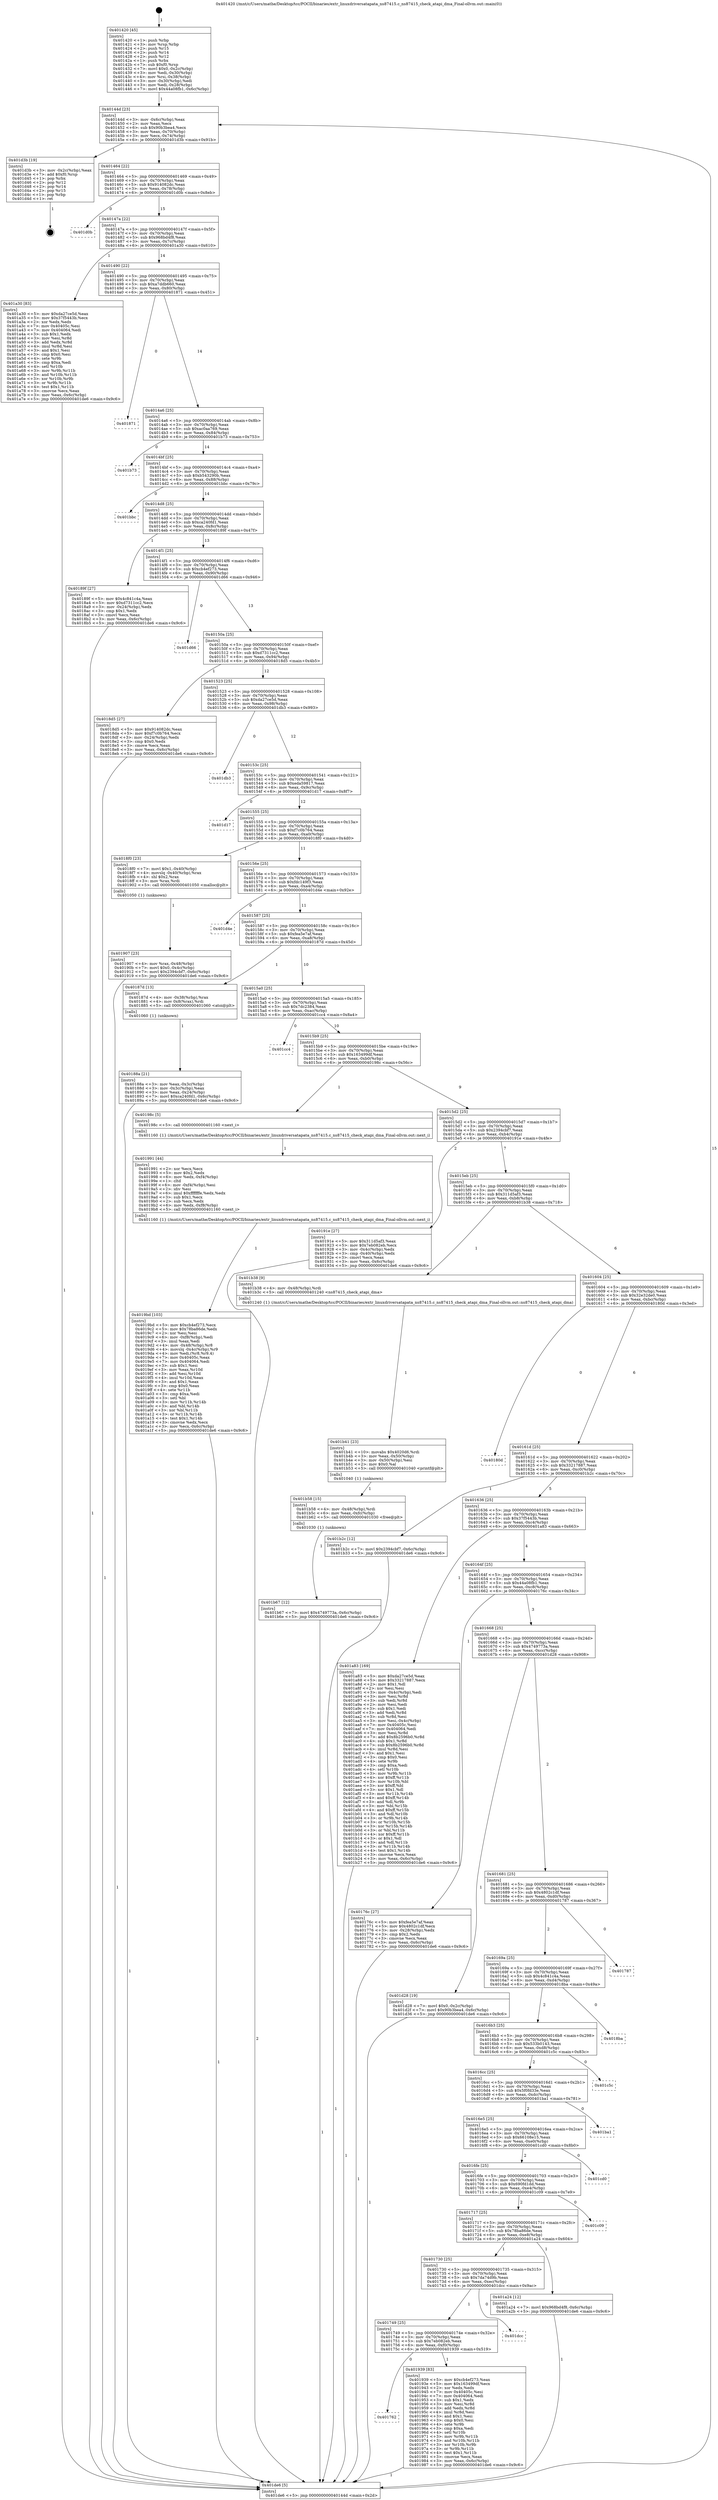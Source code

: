 digraph "0x401420" {
  label = "0x401420 (/mnt/c/Users/mathe/Desktop/tcc/POCII/binaries/extr_linuxdriversatapata_ns87415.c_ns87415_check_atapi_dma_Final-ollvm.out::main(0))"
  labelloc = "t"
  node[shape=record]

  Entry [label="",width=0.3,height=0.3,shape=circle,fillcolor=black,style=filled]
  "0x40144d" [label="{
     0x40144d [23]\l
     | [instrs]\l
     &nbsp;&nbsp;0x40144d \<+3\>: mov -0x6c(%rbp),%eax\l
     &nbsp;&nbsp;0x401450 \<+2\>: mov %eax,%ecx\l
     &nbsp;&nbsp;0x401452 \<+6\>: sub $0x90b3bea4,%ecx\l
     &nbsp;&nbsp;0x401458 \<+3\>: mov %eax,-0x70(%rbp)\l
     &nbsp;&nbsp;0x40145b \<+3\>: mov %ecx,-0x74(%rbp)\l
     &nbsp;&nbsp;0x40145e \<+6\>: je 0000000000401d3b \<main+0x91b\>\l
  }"]
  "0x401d3b" [label="{
     0x401d3b [19]\l
     | [instrs]\l
     &nbsp;&nbsp;0x401d3b \<+3\>: mov -0x2c(%rbp),%eax\l
     &nbsp;&nbsp;0x401d3e \<+7\>: add $0xf0,%rsp\l
     &nbsp;&nbsp;0x401d45 \<+1\>: pop %rbx\l
     &nbsp;&nbsp;0x401d46 \<+2\>: pop %r12\l
     &nbsp;&nbsp;0x401d48 \<+2\>: pop %r14\l
     &nbsp;&nbsp;0x401d4a \<+2\>: pop %r15\l
     &nbsp;&nbsp;0x401d4c \<+1\>: pop %rbp\l
     &nbsp;&nbsp;0x401d4d \<+1\>: ret\l
  }"]
  "0x401464" [label="{
     0x401464 [22]\l
     | [instrs]\l
     &nbsp;&nbsp;0x401464 \<+5\>: jmp 0000000000401469 \<main+0x49\>\l
     &nbsp;&nbsp;0x401469 \<+3\>: mov -0x70(%rbp),%eax\l
     &nbsp;&nbsp;0x40146c \<+5\>: sub $0x914082dc,%eax\l
     &nbsp;&nbsp;0x401471 \<+3\>: mov %eax,-0x78(%rbp)\l
     &nbsp;&nbsp;0x401474 \<+6\>: je 0000000000401d0b \<main+0x8eb\>\l
  }"]
  Exit [label="",width=0.3,height=0.3,shape=circle,fillcolor=black,style=filled,peripheries=2]
  "0x401d0b" [label="{
     0x401d0b\l
  }", style=dashed]
  "0x40147a" [label="{
     0x40147a [22]\l
     | [instrs]\l
     &nbsp;&nbsp;0x40147a \<+5\>: jmp 000000000040147f \<main+0x5f\>\l
     &nbsp;&nbsp;0x40147f \<+3\>: mov -0x70(%rbp),%eax\l
     &nbsp;&nbsp;0x401482 \<+5\>: sub $0x968bd4f8,%eax\l
     &nbsp;&nbsp;0x401487 \<+3\>: mov %eax,-0x7c(%rbp)\l
     &nbsp;&nbsp;0x40148a \<+6\>: je 0000000000401a30 \<main+0x610\>\l
  }"]
  "0x401b67" [label="{
     0x401b67 [12]\l
     | [instrs]\l
     &nbsp;&nbsp;0x401b67 \<+7\>: movl $0x4749773a,-0x6c(%rbp)\l
     &nbsp;&nbsp;0x401b6e \<+5\>: jmp 0000000000401de6 \<main+0x9c6\>\l
  }"]
  "0x401a30" [label="{
     0x401a30 [83]\l
     | [instrs]\l
     &nbsp;&nbsp;0x401a30 \<+5\>: mov $0xda27ce5d,%eax\l
     &nbsp;&nbsp;0x401a35 \<+5\>: mov $0x37f5443b,%ecx\l
     &nbsp;&nbsp;0x401a3a \<+2\>: xor %edx,%edx\l
     &nbsp;&nbsp;0x401a3c \<+7\>: mov 0x40405c,%esi\l
     &nbsp;&nbsp;0x401a43 \<+7\>: mov 0x404064,%edi\l
     &nbsp;&nbsp;0x401a4a \<+3\>: sub $0x1,%edx\l
     &nbsp;&nbsp;0x401a4d \<+3\>: mov %esi,%r8d\l
     &nbsp;&nbsp;0x401a50 \<+3\>: add %edx,%r8d\l
     &nbsp;&nbsp;0x401a53 \<+4\>: imul %r8d,%esi\l
     &nbsp;&nbsp;0x401a57 \<+3\>: and $0x1,%esi\l
     &nbsp;&nbsp;0x401a5a \<+3\>: cmp $0x0,%esi\l
     &nbsp;&nbsp;0x401a5d \<+4\>: sete %r9b\l
     &nbsp;&nbsp;0x401a61 \<+3\>: cmp $0xa,%edi\l
     &nbsp;&nbsp;0x401a64 \<+4\>: setl %r10b\l
     &nbsp;&nbsp;0x401a68 \<+3\>: mov %r9b,%r11b\l
     &nbsp;&nbsp;0x401a6b \<+3\>: and %r10b,%r11b\l
     &nbsp;&nbsp;0x401a6e \<+3\>: xor %r10b,%r9b\l
     &nbsp;&nbsp;0x401a71 \<+3\>: or %r9b,%r11b\l
     &nbsp;&nbsp;0x401a74 \<+4\>: test $0x1,%r11b\l
     &nbsp;&nbsp;0x401a78 \<+3\>: cmovne %ecx,%eax\l
     &nbsp;&nbsp;0x401a7b \<+3\>: mov %eax,-0x6c(%rbp)\l
     &nbsp;&nbsp;0x401a7e \<+5\>: jmp 0000000000401de6 \<main+0x9c6\>\l
  }"]
  "0x401490" [label="{
     0x401490 [22]\l
     | [instrs]\l
     &nbsp;&nbsp;0x401490 \<+5\>: jmp 0000000000401495 \<main+0x75\>\l
     &nbsp;&nbsp;0x401495 \<+3\>: mov -0x70(%rbp),%eax\l
     &nbsp;&nbsp;0x401498 \<+5\>: sub $0xa7ddb660,%eax\l
     &nbsp;&nbsp;0x40149d \<+3\>: mov %eax,-0x80(%rbp)\l
     &nbsp;&nbsp;0x4014a0 \<+6\>: je 0000000000401871 \<main+0x451\>\l
  }"]
  "0x401b58" [label="{
     0x401b58 [15]\l
     | [instrs]\l
     &nbsp;&nbsp;0x401b58 \<+4\>: mov -0x48(%rbp),%rdi\l
     &nbsp;&nbsp;0x401b5c \<+6\>: mov %eax,-0xfc(%rbp)\l
     &nbsp;&nbsp;0x401b62 \<+5\>: call 0000000000401030 \<free@plt\>\l
     | [calls]\l
     &nbsp;&nbsp;0x401030 \{1\} (unknown)\l
  }"]
  "0x401871" [label="{
     0x401871\l
  }", style=dashed]
  "0x4014a6" [label="{
     0x4014a6 [25]\l
     | [instrs]\l
     &nbsp;&nbsp;0x4014a6 \<+5\>: jmp 00000000004014ab \<main+0x8b\>\l
     &nbsp;&nbsp;0x4014ab \<+3\>: mov -0x70(%rbp),%eax\l
     &nbsp;&nbsp;0x4014ae \<+5\>: sub $0xac0aa769,%eax\l
     &nbsp;&nbsp;0x4014b3 \<+6\>: mov %eax,-0x84(%rbp)\l
     &nbsp;&nbsp;0x4014b9 \<+6\>: je 0000000000401b73 \<main+0x753\>\l
  }"]
  "0x401b41" [label="{
     0x401b41 [23]\l
     | [instrs]\l
     &nbsp;&nbsp;0x401b41 \<+10\>: movabs $0x4020d6,%rdi\l
     &nbsp;&nbsp;0x401b4b \<+3\>: mov %eax,-0x50(%rbp)\l
     &nbsp;&nbsp;0x401b4e \<+3\>: mov -0x50(%rbp),%esi\l
     &nbsp;&nbsp;0x401b51 \<+2\>: mov $0x0,%al\l
     &nbsp;&nbsp;0x401b53 \<+5\>: call 0000000000401040 \<printf@plt\>\l
     | [calls]\l
     &nbsp;&nbsp;0x401040 \{1\} (unknown)\l
  }"]
  "0x401b73" [label="{
     0x401b73\l
  }", style=dashed]
  "0x4014bf" [label="{
     0x4014bf [25]\l
     | [instrs]\l
     &nbsp;&nbsp;0x4014bf \<+5\>: jmp 00000000004014c4 \<main+0xa4\>\l
     &nbsp;&nbsp;0x4014c4 \<+3\>: mov -0x70(%rbp),%eax\l
     &nbsp;&nbsp;0x4014c7 \<+5\>: sub $0xb543290b,%eax\l
     &nbsp;&nbsp;0x4014cc \<+6\>: mov %eax,-0x88(%rbp)\l
     &nbsp;&nbsp;0x4014d2 \<+6\>: je 0000000000401bbc \<main+0x79c\>\l
  }"]
  "0x4019bd" [label="{
     0x4019bd [103]\l
     | [instrs]\l
     &nbsp;&nbsp;0x4019bd \<+5\>: mov $0xcb4ef273,%ecx\l
     &nbsp;&nbsp;0x4019c2 \<+5\>: mov $0x78ba86de,%edx\l
     &nbsp;&nbsp;0x4019c7 \<+2\>: xor %esi,%esi\l
     &nbsp;&nbsp;0x4019c9 \<+6\>: mov -0xf8(%rbp),%edi\l
     &nbsp;&nbsp;0x4019cf \<+3\>: imul %eax,%edi\l
     &nbsp;&nbsp;0x4019d2 \<+4\>: mov -0x48(%rbp),%r8\l
     &nbsp;&nbsp;0x4019d6 \<+4\>: movslq -0x4c(%rbp),%r9\l
     &nbsp;&nbsp;0x4019da \<+4\>: mov %edi,(%r8,%r9,4)\l
     &nbsp;&nbsp;0x4019de \<+7\>: mov 0x40405c,%eax\l
     &nbsp;&nbsp;0x4019e5 \<+7\>: mov 0x404064,%edi\l
     &nbsp;&nbsp;0x4019ec \<+3\>: sub $0x1,%esi\l
     &nbsp;&nbsp;0x4019ef \<+3\>: mov %eax,%r10d\l
     &nbsp;&nbsp;0x4019f2 \<+3\>: add %esi,%r10d\l
     &nbsp;&nbsp;0x4019f5 \<+4\>: imul %r10d,%eax\l
     &nbsp;&nbsp;0x4019f9 \<+3\>: and $0x1,%eax\l
     &nbsp;&nbsp;0x4019fc \<+3\>: cmp $0x0,%eax\l
     &nbsp;&nbsp;0x4019ff \<+4\>: sete %r11b\l
     &nbsp;&nbsp;0x401a03 \<+3\>: cmp $0xa,%edi\l
     &nbsp;&nbsp;0x401a06 \<+3\>: setl %bl\l
     &nbsp;&nbsp;0x401a09 \<+3\>: mov %r11b,%r14b\l
     &nbsp;&nbsp;0x401a0c \<+3\>: and %bl,%r14b\l
     &nbsp;&nbsp;0x401a0f \<+3\>: xor %bl,%r11b\l
     &nbsp;&nbsp;0x401a12 \<+3\>: or %r11b,%r14b\l
     &nbsp;&nbsp;0x401a15 \<+4\>: test $0x1,%r14b\l
     &nbsp;&nbsp;0x401a19 \<+3\>: cmovne %edx,%ecx\l
     &nbsp;&nbsp;0x401a1c \<+3\>: mov %ecx,-0x6c(%rbp)\l
     &nbsp;&nbsp;0x401a1f \<+5\>: jmp 0000000000401de6 \<main+0x9c6\>\l
  }"]
  "0x401bbc" [label="{
     0x401bbc\l
  }", style=dashed]
  "0x4014d8" [label="{
     0x4014d8 [25]\l
     | [instrs]\l
     &nbsp;&nbsp;0x4014d8 \<+5\>: jmp 00000000004014dd \<main+0xbd\>\l
     &nbsp;&nbsp;0x4014dd \<+3\>: mov -0x70(%rbp),%eax\l
     &nbsp;&nbsp;0x4014e0 \<+5\>: sub $0xca240fd1,%eax\l
     &nbsp;&nbsp;0x4014e5 \<+6\>: mov %eax,-0x8c(%rbp)\l
     &nbsp;&nbsp;0x4014eb \<+6\>: je 000000000040189f \<main+0x47f\>\l
  }"]
  "0x401991" [label="{
     0x401991 [44]\l
     | [instrs]\l
     &nbsp;&nbsp;0x401991 \<+2\>: xor %ecx,%ecx\l
     &nbsp;&nbsp;0x401993 \<+5\>: mov $0x2,%edx\l
     &nbsp;&nbsp;0x401998 \<+6\>: mov %edx,-0xf4(%rbp)\l
     &nbsp;&nbsp;0x40199e \<+1\>: cltd\l
     &nbsp;&nbsp;0x40199f \<+6\>: mov -0xf4(%rbp),%esi\l
     &nbsp;&nbsp;0x4019a5 \<+2\>: idiv %esi\l
     &nbsp;&nbsp;0x4019a7 \<+6\>: imul $0xfffffffe,%edx,%edx\l
     &nbsp;&nbsp;0x4019ad \<+3\>: sub $0x1,%ecx\l
     &nbsp;&nbsp;0x4019b0 \<+2\>: sub %ecx,%edx\l
     &nbsp;&nbsp;0x4019b2 \<+6\>: mov %edx,-0xf8(%rbp)\l
     &nbsp;&nbsp;0x4019b8 \<+5\>: call 0000000000401160 \<next_i\>\l
     | [calls]\l
     &nbsp;&nbsp;0x401160 \{1\} (/mnt/c/Users/mathe/Desktop/tcc/POCII/binaries/extr_linuxdriversatapata_ns87415.c_ns87415_check_atapi_dma_Final-ollvm.out::next_i)\l
  }"]
  "0x40189f" [label="{
     0x40189f [27]\l
     | [instrs]\l
     &nbsp;&nbsp;0x40189f \<+5\>: mov $0x4c841c4a,%eax\l
     &nbsp;&nbsp;0x4018a4 \<+5\>: mov $0xd7311cc2,%ecx\l
     &nbsp;&nbsp;0x4018a9 \<+3\>: mov -0x24(%rbp),%edx\l
     &nbsp;&nbsp;0x4018ac \<+3\>: cmp $0x1,%edx\l
     &nbsp;&nbsp;0x4018af \<+3\>: cmovl %ecx,%eax\l
     &nbsp;&nbsp;0x4018b2 \<+3\>: mov %eax,-0x6c(%rbp)\l
     &nbsp;&nbsp;0x4018b5 \<+5\>: jmp 0000000000401de6 \<main+0x9c6\>\l
  }"]
  "0x4014f1" [label="{
     0x4014f1 [25]\l
     | [instrs]\l
     &nbsp;&nbsp;0x4014f1 \<+5\>: jmp 00000000004014f6 \<main+0xd6\>\l
     &nbsp;&nbsp;0x4014f6 \<+3\>: mov -0x70(%rbp),%eax\l
     &nbsp;&nbsp;0x4014f9 \<+5\>: sub $0xcb4ef273,%eax\l
     &nbsp;&nbsp;0x4014fe \<+6\>: mov %eax,-0x90(%rbp)\l
     &nbsp;&nbsp;0x401504 \<+6\>: je 0000000000401d66 \<main+0x946\>\l
  }"]
  "0x401762" [label="{
     0x401762\l
  }", style=dashed]
  "0x401d66" [label="{
     0x401d66\l
  }", style=dashed]
  "0x40150a" [label="{
     0x40150a [25]\l
     | [instrs]\l
     &nbsp;&nbsp;0x40150a \<+5\>: jmp 000000000040150f \<main+0xef\>\l
     &nbsp;&nbsp;0x40150f \<+3\>: mov -0x70(%rbp),%eax\l
     &nbsp;&nbsp;0x401512 \<+5\>: sub $0xd7311cc2,%eax\l
     &nbsp;&nbsp;0x401517 \<+6\>: mov %eax,-0x94(%rbp)\l
     &nbsp;&nbsp;0x40151d \<+6\>: je 00000000004018d5 \<main+0x4b5\>\l
  }"]
  "0x401939" [label="{
     0x401939 [83]\l
     | [instrs]\l
     &nbsp;&nbsp;0x401939 \<+5\>: mov $0xcb4ef273,%eax\l
     &nbsp;&nbsp;0x40193e \<+5\>: mov $0x163499df,%ecx\l
     &nbsp;&nbsp;0x401943 \<+2\>: xor %edx,%edx\l
     &nbsp;&nbsp;0x401945 \<+7\>: mov 0x40405c,%esi\l
     &nbsp;&nbsp;0x40194c \<+7\>: mov 0x404064,%edi\l
     &nbsp;&nbsp;0x401953 \<+3\>: sub $0x1,%edx\l
     &nbsp;&nbsp;0x401956 \<+3\>: mov %esi,%r8d\l
     &nbsp;&nbsp;0x401959 \<+3\>: add %edx,%r8d\l
     &nbsp;&nbsp;0x40195c \<+4\>: imul %r8d,%esi\l
     &nbsp;&nbsp;0x401960 \<+3\>: and $0x1,%esi\l
     &nbsp;&nbsp;0x401963 \<+3\>: cmp $0x0,%esi\l
     &nbsp;&nbsp;0x401966 \<+4\>: sete %r9b\l
     &nbsp;&nbsp;0x40196a \<+3\>: cmp $0xa,%edi\l
     &nbsp;&nbsp;0x40196d \<+4\>: setl %r10b\l
     &nbsp;&nbsp;0x401971 \<+3\>: mov %r9b,%r11b\l
     &nbsp;&nbsp;0x401974 \<+3\>: and %r10b,%r11b\l
     &nbsp;&nbsp;0x401977 \<+3\>: xor %r10b,%r9b\l
     &nbsp;&nbsp;0x40197a \<+3\>: or %r9b,%r11b\l
     &nbsp;&nbsp;0x40197d \<+4\>: test $0x1,%r11b\l
     &nbsp;&nbsp;0x401981 \<+3\>: cmovne %ecx,%eax\l
     &nbsp;&nbsp;0x401984 \<+3\>: mov %eax,-0x6c(%rbp)\l
     &nbsp;&nbsp;0x401987 \<+5\>: jmp 0000000000401de6 \<main+0x9c6\>\l
  }"]
  "0x4018d5" [label="{
     0x4018d5 [27]\l
     | [instrs]\l
     &nbsp;&nbsp;0x4018d5 \<+5\>: mov $0x914082dc,%eax\l
     &nbsp;&nbsp;0x4018da \<+5\>: mov $0xf7c0b764,%ecx\l
     &nbsp;&nbsp;0x4018df \<+3\>: mov -0x24(%rbp),%edx\l
     &nbsp;&nbsp;0x4018e2 \<+3\>: cmp $0x0,%edx\l
     &nbsp;&nbsp;0x4018e5 \<+3\>: cmove %ecx,%eax\l
     &nbsp;&nbsp;0x4018e8 \<+3\>: mov %eax,-0x6c(%rbp)\l
     &nbsp;&nbsp;0x4018eb \<+5\>: jmp 0000000000401de6 \<main+0x9c6\>\l
  }"]
  "0x401523" [label="{
     0x401523 [25]\l
     | [instrs]\l
     &nbsp;&nbsp;0x401523 \<+5\>: jmp 0000000000401528 \<main+0x108\>\l
     &nbsp;&nbsp;0x401528 \<+3\>: mov -0x70(%rbp),%eax\l
     &nbsp;&nbsp;0x40152b \<+5\>: sub $0xda27ce5d,%eax\l
     &nbsp;&nbsp;0x401530 \<+6\>: mov %eax,-0x98(%rbp)\l
     &nbsp;&nbsp;0x401536 \<+6\>: je 0000000000401db3 \<main+0x993\>\l
  }"]
  "0x401749" [label="{
     0x401749 [25]\l
     | [instrs]\l
     &nbsp;&nbsp;0x401749 \<+5\>: jmp 000000000040174e \<main+0x32e\>\l
     &nbsp;&nbsp;0x40174e \<+3\>: mov -0x70(%rbp),%eax\l
     &nbsp;&nbsp;0x401751 \<+5\>: sub $0x7eb082eb,%eax\l
     &nbsp;&nbsp;0x401756 \<+6\>: mov %eax,-0xf0(%rbp)\l
     &nbsp;&nbsp;0x40175c \<+6\>: je 0000000000401939 \<main+0x519\>\l
  }"]
  "0x401db3" [label="{
     0x401db3\l
  }", style=dashed]
  "0x40153c" [label="{
     0x40153c [25]\l
     | [instrs]\l
     &nbsp;&nbsp;0x40153c \<+5\>: jmp 0000000000401541 \<main+0x121\>\l
     &nbsp;&nbsp;0x401541 \<+3\>: mov -0x70(%rbp),%eax\l
     &nbsp;&nbsp;0x401544 \<+5\>: sub $0xeda59817,%eax\l
     &nbsp;&nbsp;0x401549 \<+6\>: mov %eax,-0x9c(%rbp)\l
     &nbsp;&nbsp;0x40154f \<+6\>: je 0000000000401d17 \<main+0x8f7\>\l
  }"]
  "0x401dcc" [label="{
     0x401dcc\l
  }", style=dashed]
  "0x401d17" [label="{
     0x401d17\l
  }", style=dashed]
  "0x401555" [label="{
     0x401555 [25]\l
     | [instrs]\l
     &nbsp;&nbsp;0x401555 \<+5\>: jmp 000000000040155a \<main+0x13a\>\l
     &nbsp;&nbsp;0x40155a \<+3\>: mov -0x70(%rbp),%eax\l
     &nbsp;&nbsp;0x40155d \<+5\>: sub $0xf7c0b764,%eax\l
     &nbsp;&nbsp;0x401562 \<+6\>: mov %eax,-0xa0(%rbp)\l
     &nbsp;&nbsp;0x401568 \<+6\>: je 00000000004018f0 \<main+0x4d0\>\l
  }"]
  "0x401730" [label="{
     0x401730 [25]\l
     | [instrs]\l
     &nbsp;&nbsp;0x401730 \<+5\>: jmp 0000000000401735 \<main+0x315\>\l
     &nbsp;&nbsp;0x401735 \<+3\>: mov -0x70(%rbp),%eax\l
     &nbsp;&nbsp;0x401738 \<+5\>: sub $0x7da74d9b,%eax\l
     &nbsp;&nbsp;0x40173d \<+6\>: mov %eax,-0xec(%rbp)\l
     &nbsp;&nbsp;0x401743 \<+6\>: je 0000000000401dcc \<main+0x9ac\>\l
  }"]
  "0x4018f0" [label="{
     0x4018f0 [23]\l
     | [instrs]\l
     &nbsp;&nbsp;0x4018f0 \<+7\>: movl $0x1,-0x40(%rbp)\l
     &nbsp;&nbsp;0x4018f7 \<+4\>: movslq -0x40(%rbp),%rax\l
     &nbsp;&nbsp;0x4018fb \<+4\>: shl $0x2,%rax\l
     &nbsp;&nbsp;0x4018ff \<+3\>: mov %rax,%rdi\l
     &nbsp;&nbsp;0x401902 \<+5\>: call 0000000000401050 \<malloc@plt\>\l
     | [calls]\l
     &nbsp;&nbsp;0x401050 \{1\} (unknown)\l
  }"]
  "0x40156e" [label="{
     0x40156e [25]\l
     | [instrs]\l
     &nbsp;&nbsp;0x40156e \<+5\>: jmp 0000000000401573 \<main+0x153\>\l
     &nbsp;&nbsp;0x401573 \<+3\>: mov -0x70(%rbp),%eax\l
     &nbsp;&nbsp;0x401576 \<+5\>: sub $0xfdc149f3,%eax\l
     &nbsp;&nbsp;0x40157b \<+6\>: mov %eax,-0xa4(%rbp)\l
     &nbsp;&nbsp;0x401581 \<+6\>: je 0000000000401d4e \<main+0x92e\>\l
  }"]
  "0x401a24" [label="{
     0x401a24 [12]\l
     | [instrs]\l
     &nbsp;&nbsp;0x401a24 \<+7\>: movl $0x968bd4f8,-0x6c(%rbp)\l
     &nbsp;&nbsp;0x401a2b \<+5\>: jmp 0000000000401de6 \<main+0x9c6\>\l
  }"]
  "0x401d4e" [label="{
     0x401d4e\l
  }", style=dashed]
  "0x401587" [label="{
     0x401587 [25]\l
     | [instrs]\l
     &nbsp;&nbsp;0x401587 \<+5\>: jmp 000000000040158c \<main+0x16c\>\l
     &nbsp;&nbsp;0x40158c \<+3\>: mov -0x70(%rbp),%eax\l
     &nbsp;&nbsp;0x40158f \<+5\>: sub $0xfea5e7af,%eax\l
     &nbsp;&nbsp;0x401594 \<+6\>: mov %eax,-0xa8(%rbp)\l
     &nbsp;&nbsp;0x40159a \<+6\>: je 000000000040187d \<main+0x45d\>\l
  }"]
  "0x401717" [label="{
     0x401717 [25]\l
     | [instrs]\l
     &nbsp;&nbsp;0x401717 \<+5\>: jmp 000000000040171c \<main+0x2fc\>\l
     &nbsp;&nbsp;0x40171c \<+3\>: mov -0x70(%rbp),%eax\l
     &nbsp;&nbsp;0x40171f \<+5\>: sub $0x78ba86de,%eax\l
     &nbsp;&nbsp;0x401724 \<+6\>: mov %eax,-0xe8(%rbp)\l
     &nbsp;&nbsp;0x40172a \<+6\>: je 0000000000401a24 \<main+0x604\>\l
  }"]
  "0x40187d" [label="{
     0x40187d [13]\l
     | [instrs]\l
     &nbsp;&nbsp;0x40187d \<+4\>: mov -0x38(%rbp),%rax\l
     &nbsp;&nbsp;0x401881 \<+4\>: mov 0x8(%rax),%rdi\l
     &nbsp;&nbsp;0x401885 \<+5\>: call 0000000000401060 \<atoi@plt\>\l
     | [calls]\l
     &nbsp;&nbsp;0x401060 \{1\} (unknown)\l
  }"]
  "0x4015a0" [label="{
     0x4015a0 [25]\l
     | [instrs]\l
     &nbsp;&nbsp;0x4015a0 \<+5\>: jmp 00000000004015a5 \<main+0x185\>\l
     &nbsp;&nbsp;0x4015a5 \<+3\>: mov -0x70(%rbp),%eax\l
     &nbsp;&nbsp;0x4015a8 \<+5\>: sub $0x7dc2384,%eax\l
     &nbsp;&nbsp;0x4015ad \<+6\>: mov %eax,-0xac(%rbp)\l
     &nbsp;&nbsp;0x4015b3 \<+6\>: je 0000000000401cc4 \<main+0x8a4\>\l
  }"]
  "0x401c09" [label="{
     0x401c09\l
  }", style=dashed]
  "0x401cc4" [label="{
     0x401cc4\l
  }", style=dashed]
  "0x4015b9" [label="{
     0x4015b9 [25]\l
     | [instrs]\l
     &nbsp;&nbsp;0x4015b9 \<+5\>: jmp 00000000004015be \<main+0x19e\>\l
     &nbsp;&nbsp;0x4015be \<+3\>: mov -0x70(%rbp),%eax\l
     &nbsp;&nbsp;0x4015c1 \<+5\>: sub $0x163499df,%eax\l
     &nbsp;&nbsp;0x4015c6 \<+6\>: mov %eax,-0xb0(%rbp)\l
     &nbsp;&nbsp;0x4015cc \<+6\>: je 000000000040198c \<main+0x56c\>\l
  }"]
  "0x4016fe" [label="{
     0x4016fe [25]\l
     | [instrs]\l
     &nbsp;&nbsp;0x4016fe \<+5\>: jmp 0000000000401703 \<main+0x2e3\>\l
     &nbsp;&nbsp;0x401703 \<+3\>: mov -0x70(%rbp),%eax\l
     &nbsp;&nbsp;0x401706 \<+5\>: sub $0x690fd1dd,%eax\l
     &nbsp;&nbsp;0x40170b \<+6\>: mov %eax,-0xe4(%rbp)\l
     &nbsp;&nbsp;0x401711 \<+6\>: je 0000000000401c09 \<main+0x7e9\>\l
  }"]
  "0x40198c" [label="{
     0x40198c [5]\l
     | [instrs]\l
     &nbsp;&nbsp;0x40198c \<+5\>: call 0000000000401160 \<next_i\>\l
     | [calls]\l
     &nbsp;&nbsp;0x401160 \{1\} (/mnt/c/Users/mathe/Desktop/tcc/POCII/binaries/extr_linuxdriversatapata_ns87415.c_ns87415_check_atapi_dma_Final-ollvm.out::next_i)\l
  }"]
  "0x4015d2" [label="{
     0x4015d2 [25]\l
     | [instrs]\l
     &nbsp;&nbsp;0x4015d2 \<+5\>: jmp 00000000004015d7 \<main+0x1b7\>\l
     &nbsp;&nbsp;0x4015d7 \<+3\>: mov -0x70(%rbp),%eax\l
     &nbsp;&nbsp;0x4015da \<+5\>: sub $0x2394cbf7,%eax\l
     &nbsp;&nbsp;0x4015df \<+6\>: mov %eax,-0xb4(%rbp)\l
     &nbsp;&nbsp;0x4015e5 \<+6\>: je 000000000040191e \<main+0x4fe\>\l
  }"]
  "0x401cd0" [label="{
     0x401cd0\l
  }", style=dashed]
  "0x40191e" [label="{
     0x40191e [27]\l
     | [instrs]\l
     &nbsp;&nbsp;0x40191e \<+5\>: mov $0x311d5af3,%eax\l
     &nbsp;&nbsp;0x401923 \<+5\>: mov $0x7eb082eb,%ecx\l
     &nbsp;&nbsp;0x401928 \<+3\>: mov -0x4c(%rbp),%edx\l
     &nbsp;&nbsp;0x40192b \<+3\>: cmp -0x40(%rbp),%edx\l
     &nbsp;&nbsp;0x40192e \<+3\>: cmovl %ecx,%eax\l
     &nbsp;&nbsp;0x401931 \<+3\>: mov %eax,-0x6c(%rbp)\l
     &nbsp;&nbsp;0x401934 \<+5\>: jmp 0000000000401de6 \<main+0x9c6\>\l
  }"]
  "0x4015eb" [label="{
     0x4015eb [25]\l
     | [instrs]\l
     &nbsp;&nbsp;0x4015eb \<+5\>: jmp 00000000004015f0 \<main+0x1d0\>\l
     &nbsp;&nbsp;0x4015f0 \<+3\>: mov -0x70(%rbp),%eax\l
     &nbsp;&nbsp;0x4015f3 \<+5\>: sub $0x311d5af3,%eax\l
     &nbsp;&nbsp;0x4015f8 \<+6\>: mov %eax,-0xb8(%rbp)\l
     &nbsp;&nbsp;0x4015fe \<+6\>: je 0000000000401b38 \<main+0x718\>\l
  }"]
  "0x4016e5" [label="{
     0x4016e5 [25]\l
     | [instrs]\l
     &nbsp;&nbsp;0x4016e5 \<+5\>: jmp 00000000004016ea \<main+0x2ca\>\l
     &nbsp;&nbsp;0x4016ea \<+3\>: mov -0x70(%rbp),%eax\l
     &nbsp;&nbsp;0x4016ed \<+5\>: sub $0x66108e15,%eax\l
     &nbsp;&nbsp;0x4016f2 \<+6\>: mov %eax,-0xe0(%rbp)\l
     &nbsp;&nbsp;0x4016f8 \<+6\>: je 0000000000401cd0 \<main+0x8b0\>\l
  }"]
  "0x401b38" [label="{
     0x401b38 [9]\l
     | [instrs]\l
     &nbsp;&nbsp;0x401b38 \<+4\>: mov -0x48(%rbp),%rdi\l
     &nbsp;&nbsp;0x401b3c \<+5\>: call 0000000000401240 \<ns87415_check_atapi_dma\>\l
     | [calls]\l
     &nbsp;&nbsp;0x401240 \{1\} (/mnt/c/Users/mathe/Desktop/tcc/POCII/binaries/extr_linuxdriversatapata_ns87415.c_ns87415_check_atapi_dma_Final-ollvm.out::ns87415_check_atapi_dma)\l
  }"]
  "0x401604" [label="{
     0x401604 [25]\l
     | [instrs]\l
     &nbsp;&nbsp;0x401604 \<+5\>: jmp 0000000000401609 \<main+0x1e9\>\l
     &nbsp;&nbsp;0x401609 \<+3\>: mov -0x70(%rbp),%eax\l
     &nbsp;&nbsp;0x40160c \<+5\>: sub $0x32e32de0,%eax\l
     &nbsp;&nbsp;0x401611 \<+6\>: mov %eax,-0xbc(%rbp)\l
     &nbsp;&nbsp;0x401617 \<+6\>: je 000000000040180d \<main+0x3ed\>\l
  }"]
  "0x401ba1" [label="{
     0x401ba1\l
  }", style=dashed]
  "0x40180d" [label="{
     0x40180d\l
  }", style=dashed]
  "0x40161d" [label="{
     0x40161d [25]\l
     | [instrs]\l
     &nbsp;&nbsp;0x40161d \<+5\>: jmp 0000000000401622 \<main+0x202\>\l
     &nbsp;&nbsp;0x401622 \<+3\>: mov -0x70(%rbp),%eax\l
     &nbsp;&nbsp;0x401625 \<+5\>: sub $0x33217887,%eax\l
     &nbsp;&nbsp;0x40162a \<+6\>: mov %eax,-0xc0(%rbp)\l
     &nbsp;&nbsp;0x401630 \<+6\>: je 0000000000401b2c \<main+0x70c\>\l
  }"]
  "0x4016cc" [label="{
     0x4016cc [25]\l
     | [instrs]\l
     &nbsp;&nbsp;0x4016cc \<+5\>: jmp 00000000004016d1 \<main+0x2b1\>\l
     &nbsp;&nbsp;0x4016d1 \<+3\>: mov -0x70(%rbp),%eax\l
     &nbsp;&nbsp;0x4016d4 \<+5\>: sub $0x5f0fd33e,%eax\l
     &nbsp;&nbsp;0x4016d9 \<+6\>: mov %eax,-0xdc(%rbp)\l
     &nbsp;&nbsp;0x4016df \<+6\>: je 0000000000401ba1 \<main+0x781\>\l
  }"]
  "0x401b2c" [label="{
     0x401b2c [12]\l
     | [instrs]\l
     &nbsp;&nbsp;0x401b2c \<+7\>: movl $0x2394cbf7,-0x6c(%rbp)\l
     &nbsp;&nbsp;0x401b33 \<+5\>: jmp 0000000000401de6 \<main+0x9c6\>\l
  }"]
  "0x401636" [label="{
     0x401636 [25]\l
     | [instrs]\l
     &nbsp;&nbsp;0x401636 \<+5\>: jmp 000000000040163b \<main+0x21b\>\l
     &nbsp;&nbsp;0x40163b \<+3\>: mov -0x70(%rbp),%eax\l
     &nbsp;&nbsp;0x40163e \<+5\>: sub $0x37f5443b,%eax\l
     &nbsp;&nbsp;0x401643 \<+6\>: mov %eax,-0xc4(%rbp)\l
     &nbsp;&nbsp;0x401649 \<+6\>: je 0000000000401a83 \<main+0x663\>\l
  }"]
  "0x401c5c" [label="{
     0x401c5c\l
  }", style=dashed]
  "0x401a83" [label="{
     0x401a83 [169]\l
     | [instrs]\l
     &nbsp;&nbsp;0x401a83 \<+5\>: mov $0xda27ce5d,%eax\l
     &nbsp;&nbsp;0x401a88 \<+5\>: mov $0x33217887,%ecx\l
     &nbsp;&nbsp;0x401a8d \<+2\>: mov $0x1,%dl\l
     &nbsp;&nbsp;0x401a8f \<+2\>: xor %esi,%esi\l
     &nbsp;&nbsp;0x401a91 \<+3\>: mov -0x4c(%rbp),%edi\l
     &nbsp;&nbsp;0x401a94 \<+3\>: mov %esi,%r8d\l
     &nbsp;&nbsp;0x401a97 \<+3\>: sub %edi,%r8d\l
     &nbsp;&nbsp;0x401a9a \<+2\>: mov %esi,%edi\l
     &nbsp;&nbsp;0x401a9c \<+3\>: sub $0x1,%edi\l
     &nbsp;&nbsp;0x401a9f \<+3\>: add %edi,%r8d\l
     &nbsp;&nbsp;0x401aa2 \<+3\>: sub %r8d,%esi\l
     &nbsp;&nbsp;0x401aa5 \<+3\>: mov %esi,-0x4c(%rbp)\l
     &nbsp;&nbsp;0x401aa8 \<+7\>: mov 0x40405c,%esi\l
     &nbsp;&nbsp;0x401aaf \<+7\>: mov 0x404064,%edi\l
     &nbsp;&nbsp;0x401ab6 \<+3\>: mov %esi,%r8d\l
     &nbsp;&nbsp;0x401ab9 \<+7\>: add $0x8b2596b0,%r8d\l
     &nbsp;&nbsp;0x401ac0 \<+4\>: sub $0x1,%r8d\l
     &nbsp;&nbsp;0x401ac4 \<+7\>: sub $0x8b2596b0,%r8d\l
     &nbsp;&nbsp;0x401acb \<+4\>: imul %r8d,%esi\l
     &nbsp;&nbsp;0x401acf \<+3\>: and $0x1,%esi\l
     &nbsp;&nbsp;0x401ad2 \<+3\>: cmp $0x0,%esi\l
     &nbsp;&nbsp;0x401ad5 \<+4\>: sete %r9b\l
     &nbsp;&nbsp;0x401ad9 \<+3\>: cmp $0xa,%edi\l
     &nbsp;&nbsp;0x401adc \<+4\>: setl %r10b\l
     &nbsp;&nbsp;0x401ae0 \<+3\>: mov %r9b,%r11b\l
     &nbsp;&nbsp;0x401ae3 \<+4\>: xor $0xff,%r11b\l
     &nbsp;&nbsp;0x401ae7 \<+3\>: mov %r10b,%bl\l
     &nbsp;&nbsp;0x401aea \<+3\>: xor $0xff,%bl\l
     &nbsp;&nbsp;0x401aed \<+3\>: xor $0x1,%dl\l
     &nbsp;&nbsp;0x401af0 \<+3\>: mov %r11b,%r14b\l
     &nbsp;&nbsp;0x401af3 \<+4\>: and $0xff,%r14b\l
     &nbsp;&nbsp;0x401af7 \<+3\>: and %dl,%r9b\l
     &nbsp;&nbsp;0x401afa \<+3\>: mov %bl,%r15b\l
     &nbsp;&nbsp;0x401afd \<+4\>: and $0xff,%r15b\l
     &nbsp;&nbsp;0x401b01 \<+3\>: and %dl,%r10b\l
     &nbsp;&nbsp;0x401b04 \<+3\>: or %r9b,%r14b\l
     &nbsp;&nbsp;0x401b07 \<+3\>: or %r10b,%r15b\l
     &nbsp;&nbsp;0x401b0a \<+3\>: xor %r15b,%r14b\l
     &nbsp;&nbsp;0x401b0d \<+3\>: or %bl,%r11b\l
     &nbsp;&nbsp;0x401b10 \<+4\>: xor $0xff,%r11b\l
     &nbsp;&nbsp;0x401b14 \<+3\>: or $0x1,%dl\l
     &nbsp;&nbsp;0x401b17 \<+3\>: and %dl,%r11b\l
     &nbsp;&nbsp;0x401b1a \<+3\>: or %r11b,%r14b\l
     &nbsp;&nbsp;0x401b1d \<+4\>: test $0x1,%r14b\l
     &nbsp;&nbsp;0x401b21 \<+3\>: cmovne %ecx,%eax\l
     &nbsp;&nbsp;0x401b24 \<+3\>: mov %eax,-0x6c(%rbp)\l
     &nbsp;&nbsp;0x401b27 \<+5\>: jmp 0000000000401de6 \<main+0x9c6\>\l
  }"]
  "0x40164f" [label="{
     0x40164f [25]\l
     | [instrs]\l
     &nbsp;&nbsp;0x40164f \<+5\>: jmp 0000000000401654 \<main+0x234\>\l
     &nbsp;&nbsp;0x401654 \<+3\>: mov -0x70(%rbp),%eax\l
     &nbsp;&nbsp;0x401657 \<+5\>: sub $0x44a08fb1,%eax\l
     &nbsp;&nbsp;0x40165c \<+6\>: mov %eax,-0xc8(%rbp)\l
     &nbsp;&nbsp;0x401662 \<+6\>: je 000000000040176c \<main+0x34c\>\l
  }"]
  "0x4016b3" [label="{
     0x4016b3 [25]\l
     | [instrs]\l
     &nbsp;&nbsp;0x4016b3 \<+5\>: jmp 00000000004016b8 \<main+0x298\>\l
     &nbsp;&nbsp;0x4016b8 \<+3\>: mov -0x70(%rbp),%eax\l
     &nbsp;&nbsp;0x4016bb \<+5\>: sub $0x533b0143,%eax\l
     &nbsp;&nbsp;0x4016c0 \<+6\>: mov %eax,-0xd8(%rbp)\l
     &nbsp;&nbsp;0x4016c6 \<+6\>: je 0000000000401c5c \<main+0x83c\>\l
  }"]
  "0x40176c" [label="{
     0x40176c [27]\l
     | [instrs]\l
     &nbsp;&nbsp;0x40176c \<+5\>: mov $0xfea5e7af,%eax\l
     &nbsp;&nbsp;0x401771 \<+5\>: mov $0x4802c1df,%ecx\l
     &nbsp;&nbsp;0x401776 \<+3\>: mov -0x28(%rbp),%edx\l
     &nbsp;&nbsp;0x401779 \<+3\>: cmp $0x2,%edx\l
     &nbsp;&nbsp;0x40177c \<+3\>: cmovne %ecx,%eax\l
     &nbsp;&nbsp;0x40177f \<+3\>: mov %eax,-0x6c(%rbp)\l
     &nbsp;&nbsp;0x401782 \<+5\>: jmp 0000000000401de6 \<main+0x9c6\>\l
  }"]
  "0x401668" [label="{
     0x401668 [25]\l
     | [instrs]\l
     &nbsp;&nbsp;0x401668 \<+5\>: jmp 000000000040166d \<main+0x24d\>\l
     &nbsp;&nbsp;0x40166d \<+3\>: mov -0x70(%rbp),%eax\l
     &nbsp;&nbsp;0x401670 \<+5\>: sub $0x4749773a,%eax\l
     &nbsp;&nbsp;0x401675 \<+6\>: mov %eax,-0xcc(%rbp)\l
     &nbsp;&nbsp;0x40167b \<+6\>: je 0000000000401d28 \<main+0x908\>\l
  }"]
  "0x401de6" [label="{
     0x401de6 [5]\l
     | [instrs]\l
     &nbsp;&nbsp;0x401de6 \<+5\>: jmp 000000000040144d \<main+0x2d\>\l
  }"]
  "0x401420" [label="{
     0x401420 [45]\l
     | [instrs]\l
     &nbsp;&nbsp;0x401420 \<+1\>: push %rbp\l
     &nbsp;&nbsp;0x401421 \<+3\>: mov %rsp,%rbp\l
     &nbsp;&nbsp;0x401424 \<+2\>: push %r15\l
     &nbsp;&nbsp;0x401426 \<+2\>: push %r14\l
     &nbsp;&nbsp;0x401428 \<+2\>: push %r12\l
     &nbsp;&nbsp;0x40142a \<+1\>: push %rbx\l
     &nbsp;&nbsp;0x40142b \<+7\>: sub $0xf0,%rsp\l
     &nbsp;&nbsp;0x401432 \<+7\>: movl $0x0,-0x2c(%rbp)\l
     &nbsp;&nbsp;0x401439 \<+3\>: mov %edi,-0x30(%rbp)\l
     &nbsp;&nbsp;0x40143c \<+4\>: mov %rsi,-0x38(%rbp)\l
     &nbsp;&nbsp;0x401440 \<+3\>: mov -0x30(%rbp),%edi\l
     &nbsp;&nbsp;0x401443 \<+3\>: mov %edi,-0x28(%rbp)\l
     &nbsp;&nbsp;0x401446 \<+7\>: movl $0x44a08fb1,-0x6c(%rbp)\l
  }"]
  "0x40188a" [label="{
     0x40188a [21]\l
     | [instrs]\l
     &nbsp;&nbsp;0x40188a \<+3\>: mov %eax,-0x3c(%rbp)\l
     &nbsp;&nbsp;0x40188d \<+3\>: mov -0x3c(%rbp),%eax\l
     &nbsp;&nbsp;0x401890 \<+3\>: mov %eax,-0x24(%rbp)\l
     &nbsp;&nbsp;0x401893 \<+7\>: movl $0xca240fd1,-0x6c(%rbp)\l
     &nbsp;&nbsp;0x40189a \<+5\>: jmp 0000000000401de6 \<main+0x9c6\>\l
  }"]
  "0x401907" [label="{
     0x401907 [23]\l
     | [instrs]\l
     &nbsp;&nbsp;0x401907 \<+4\>: mov %rax,-0x48(%rbp)\l
     &nbsp;&nbsp;0x40190b \<+7\>: movl $0x0,-0x4c(%rbp)\l
     &nbsp;&nbsp;0x401912 \<+7\>: movl $0x2394cbf7,-0x6c(%rbp)\l
     &nbsp;&nbsp;0x401919 \<+5\>: jmp 0000000000401de6 \<main+0x9c6\>\l
  }"]
  "0x4018ba" [label="{
     0x4018ba\l
  }", style=dashed]
  "0x401d28" [label="{
     0x401d28 [19]\l
     | [instrs]\l
     &nbsp;&nbsp;0x401d28 \<+7\>: movl $0x0,-0x2c(%rbp)\l
     &nbsp;&nbsp;0x401d2f \<+7\>: movl $0x90b3bea4,-0x6c(%rbp)\l
     &nbsp;&nbsp;0x401d36 \<+5\>: jmp 0000000000401de6 \<main+0x9c6\>\l
  }"]
  "0x401681" [label="{
     0x401681 [25]\l
     | [instrs]\l
     &nbsp;&nbsp;0x401681 \<+5\>: jmp 0000000000401686 \<main+0x266\>\l
     &nbsp;&nbsp;0x401686 \<+3\>: mov -0x70(%rbp),%eax\l
     &nbsp;&nbsp;0x401689 \<+5\>: sub $0x4802c1df,%eax\l
     &nbsp;&nbsp;0x40168e \<+6\>: mov %eax,-0xd0(%rbp)\l
     &nbsp;&nbsp;0x401694 \<+6\>: je 0000000000401787 \<main+0x367\>\l
  }"]
  "0x40169a" [label="{
     0x40169a [25]\l
     | [instrs]\l
     &nbsp;&nbsp;0x40169a \<+5\>: jmp 000000000040169f \<main+0x27f\>\l
     &nbsp;&nbsp;0x40169f \<+3\>: mov -0x70(%rbp),%eax\l
     &nbsp;&nbsp;0x4016a2 \<+5\>: sub $0x4c841c4a,%eax\l
     &nbsp;&nbsp;0x4016a7 \<+6\>: mov %eax,-0xd4(%rbp)\l
     &nbsp;&nbsp;0x4016ad \<+6\>: je 00000000004018ba \<main+0x49a\>\l
  }"]
  "0x401787" [label="{
     0x401787\l
  }", style=dashed]
  Entry -> "0x401420" [label=" 1"]
  "0x40144d" -> "0x401d3b" [label=" 1"]
  "0x40144d" -> "0x401464" [label=" 15"]
  "0x401d3b" -> Exit [label=" 1"]
  "0x401464" -> "0x401d0b" [label=" 0"]
  "0x401464" -> "0x40147a" [label=" 15"]
  "0x401d28" -> "0x401de6" [label=" 1"]
  "0x40147a" -> "0x401a30" [label=" 1"]
  "0x40147a" -> "0x401490" [label=" 14"]
  "0x401b67" -> "0x401de6" [label=" 1"]
  "0x401490" -> "0x401871" [label=" 0"]
  "0x401490" -> "0x4014a6" [label=" 14"]
  "0x401b58" -> "0x401b67" [label=" 1"]
  "0x4014a6" -> "0x401b73" [label=" 0"]
  "0x4014a6" -> "0x4014bf" [label=" 14"]
  "0x401b41" -> "0x401b58" [label=" 1"]
  "0x4014bf" -> "0x401bbc" [label=" 0"]
  "0x4014bf" -> "0x4014d8" [label=" 14"]
  "0x401b38" -> "0x401b41" [label=" 1"]
  "0x4014d8" -> "0x40189f" [label=" 1"]
  "0x4014d8" -> "0x4014f1" [label=" 13"]
  "0x401b2c" -> "0x401de6" [label=" 1"]
  "0x4014f1" -> "0x401d66" [label=" 0"]
  "0x4014f1" -> "0x40150a" [label=" 13"]
  "0x401a83" -> "0x401de6" [label=" 1"]
  "0x40150a" -> "0x4018d5" [label=" 1"]
  "0x40150a" -> "0x401523" [label=" 12"]
  "0x401a30" -> "0x401de6" [label=" 1"]
  "0x401523" -> "0x401db3" [label=" 0"]
  "0x401523" -> "0x40153c" [label=" 12"]
  "0x4019bd" -> "0x401de6" [label=" 1"]
  "0x40153c" -> "0x401d17" [label=" 0"]
  "0x40153c" -> "0x401555" [label=" 12"]
  "0x401991" -> "0x4019bd" [label=" 1"]
  "0x401555" -> "0x4018f0" [label=" 1"]
  "0x401555" -> "0x40156e" [label=" 11"]
  "0x401939" -> "0x401de6" [label=" 1"]
  "0x40156e" -> "0x401d4e" [label=" 0"]
  "0x40156e" -> "0x401587" [label=" 11"]
  "0x401749" -> "0x401762" [label=" 0"]
  "0x401587" -> "0x40187d" [label=" 1"]
  "0x401587" -> "0x4015a0" [label=" 10"]
  "0x401a24" -> "0x401de6" [label=" 1"]
  "0x4015a0" -> "0x401cc4" [label=" 0"]
  "0x4015a0" -> "0x4015b9" [label=" 10"]
  "0x401730" -> "0x401749" [label=" 1"]
  "0x4015b9" -> "0x40198c" [label=" 1"]
  "0x4015b9" -> "0x4015d2" [label=" 9"]
  "0x40198c" -> "0x401991" [label=" 1"]
  "0x4015d2" -> "0x40191e" [label=" 2"]
  "0x4015d2" -> "0x4015eb" [label=" 7"]
  "0x401717" -> "0x401730" [label=" 1"]
  "0x4015eb" -> "0x401b38" [label=" 1"]
  "0x4015eb" -> "0x401604" [label=" 6"]
  "0x401749" -> "0x401939" [label=" 1"]
  "0x401604" -> "0x40180d" [label=" 0"]
  "0x401604" -> "0x40161d" [label=" 6"]
  "0x4016fe" -> "0x401717" [label=" 2"]
  "0x40161d" -> "0x401b2c" [label=" 1"]
  "0x40161d" -> "0x401636" [label=" 5"]
  "0x401730" -> "0x401dcc" [label=" 0"]
  "0x401636" -> "0x401a83" [label=" 1"]
  "0x401636" -> "0x40164f" [label=" 4"]
  "0x4016e5" -> "0x4016fe" [label=" 2"]
  "0x40164f" -> "0x40176c" [label=" 1"]
  "0x40164f" -> "0x401668" [label=" 3"]
  "0x40176c" -> "0x401de6" [label=" 1"]
  "0x401420" -> "0x40144d" [label=" 1"]
  "0x401de6" -> "0x40144d" [label=" 15"]
  "0x40187d" -> "0x40188a" [label=" 1"]
  "0x40188a" -> "0x401de6" [label=" 1"]
  "0x40189f" -> "0x401de6" [label=" 1"]
  "0x4018d5" -> "0x401de6" [label=" 1"]
  "0x4018f0" -> "0x401907" [label=" 1"]
  "0x401907" -> "0x401de6" [label=" 1"]
  "0x40191e" -> "0x401de6" [label=" 2"]
  "0x401717" -> "0x401a24" [label=" 1"]
  "0x401668" -> "0x401d28" [label=" 1"]
  "0x401668" -> "0x401681" [label=" 2"]
  "0x4016cc" -> "0x4016e5" [label=" 2"]
  "0x401681" -> "0x401787" [label=" 0"]
  "0x401681" -> "0x40169a" [label=" 2"]
  "0x4016cc" -> "0x401ba1" [label=" 0"]
  "0x40169a" -> "0x4018ba" [label=" 0"]
  "0x40169a" -> "0x4016b3" [label=" 2"]
  "0x4016e5" -> "0x401cd0" [label=" 0"]
  "0x4016b3" -> "0x401c5c" [label=" 0"]
  "0x4016b3" -> "0x4016cc" [label=" 2"]
  "0x4016fe" -> "0x401c09" [label=" 0"]
}
